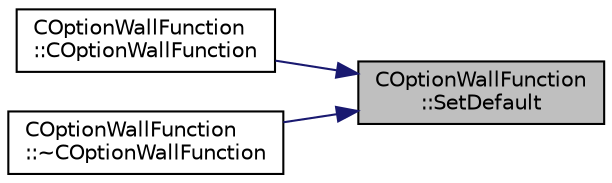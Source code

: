 digraph "COptionWallFunction::SetDefault"
{
 // LATEX_PDF_SIZE
  edge [fontname="Helvetica",fontsize="10",labelfontname="Helvetica",labelfontsize="10"];
  node [fontname="Helvetica",fontsize="10",shape=record];
  rankdir="RL";
  Node1 [label="COptionWallFunction\l::SetDefault",height=0.2,width=0.4,color="black", fillcolor="grey75", style="filled", fontcolor="black",tooltip=" "];
  Node1 -> Node2 [dir="back",color="midnightblue",fontsize="10",style="solid",fontname="Helvetica"];
  Node2 [label="COptionWallFunction\l::COptionWallFunction",height=0.2,width=0.4,color="black", fillcolor="white", style="filled",URL="$classCOptionWallFunction.html#a01d85e51f65ae74a37671b7993fd3862",tooltip=" "];
  Node1 -> Node3 [dir="back",color="midnightblue",fontsize="10",style="solid",fontname="Helvetica"];
  Node3 [label="COptionWallFunction\l::~COptionWallFunction",height=0.2,width=0.4,color="black", fillcolor="white", style="filled",URL="$classCOptionWallFunction.html#ae469c68b688bc9f3e97ce85551cd3686",tooltip=" "];
}

